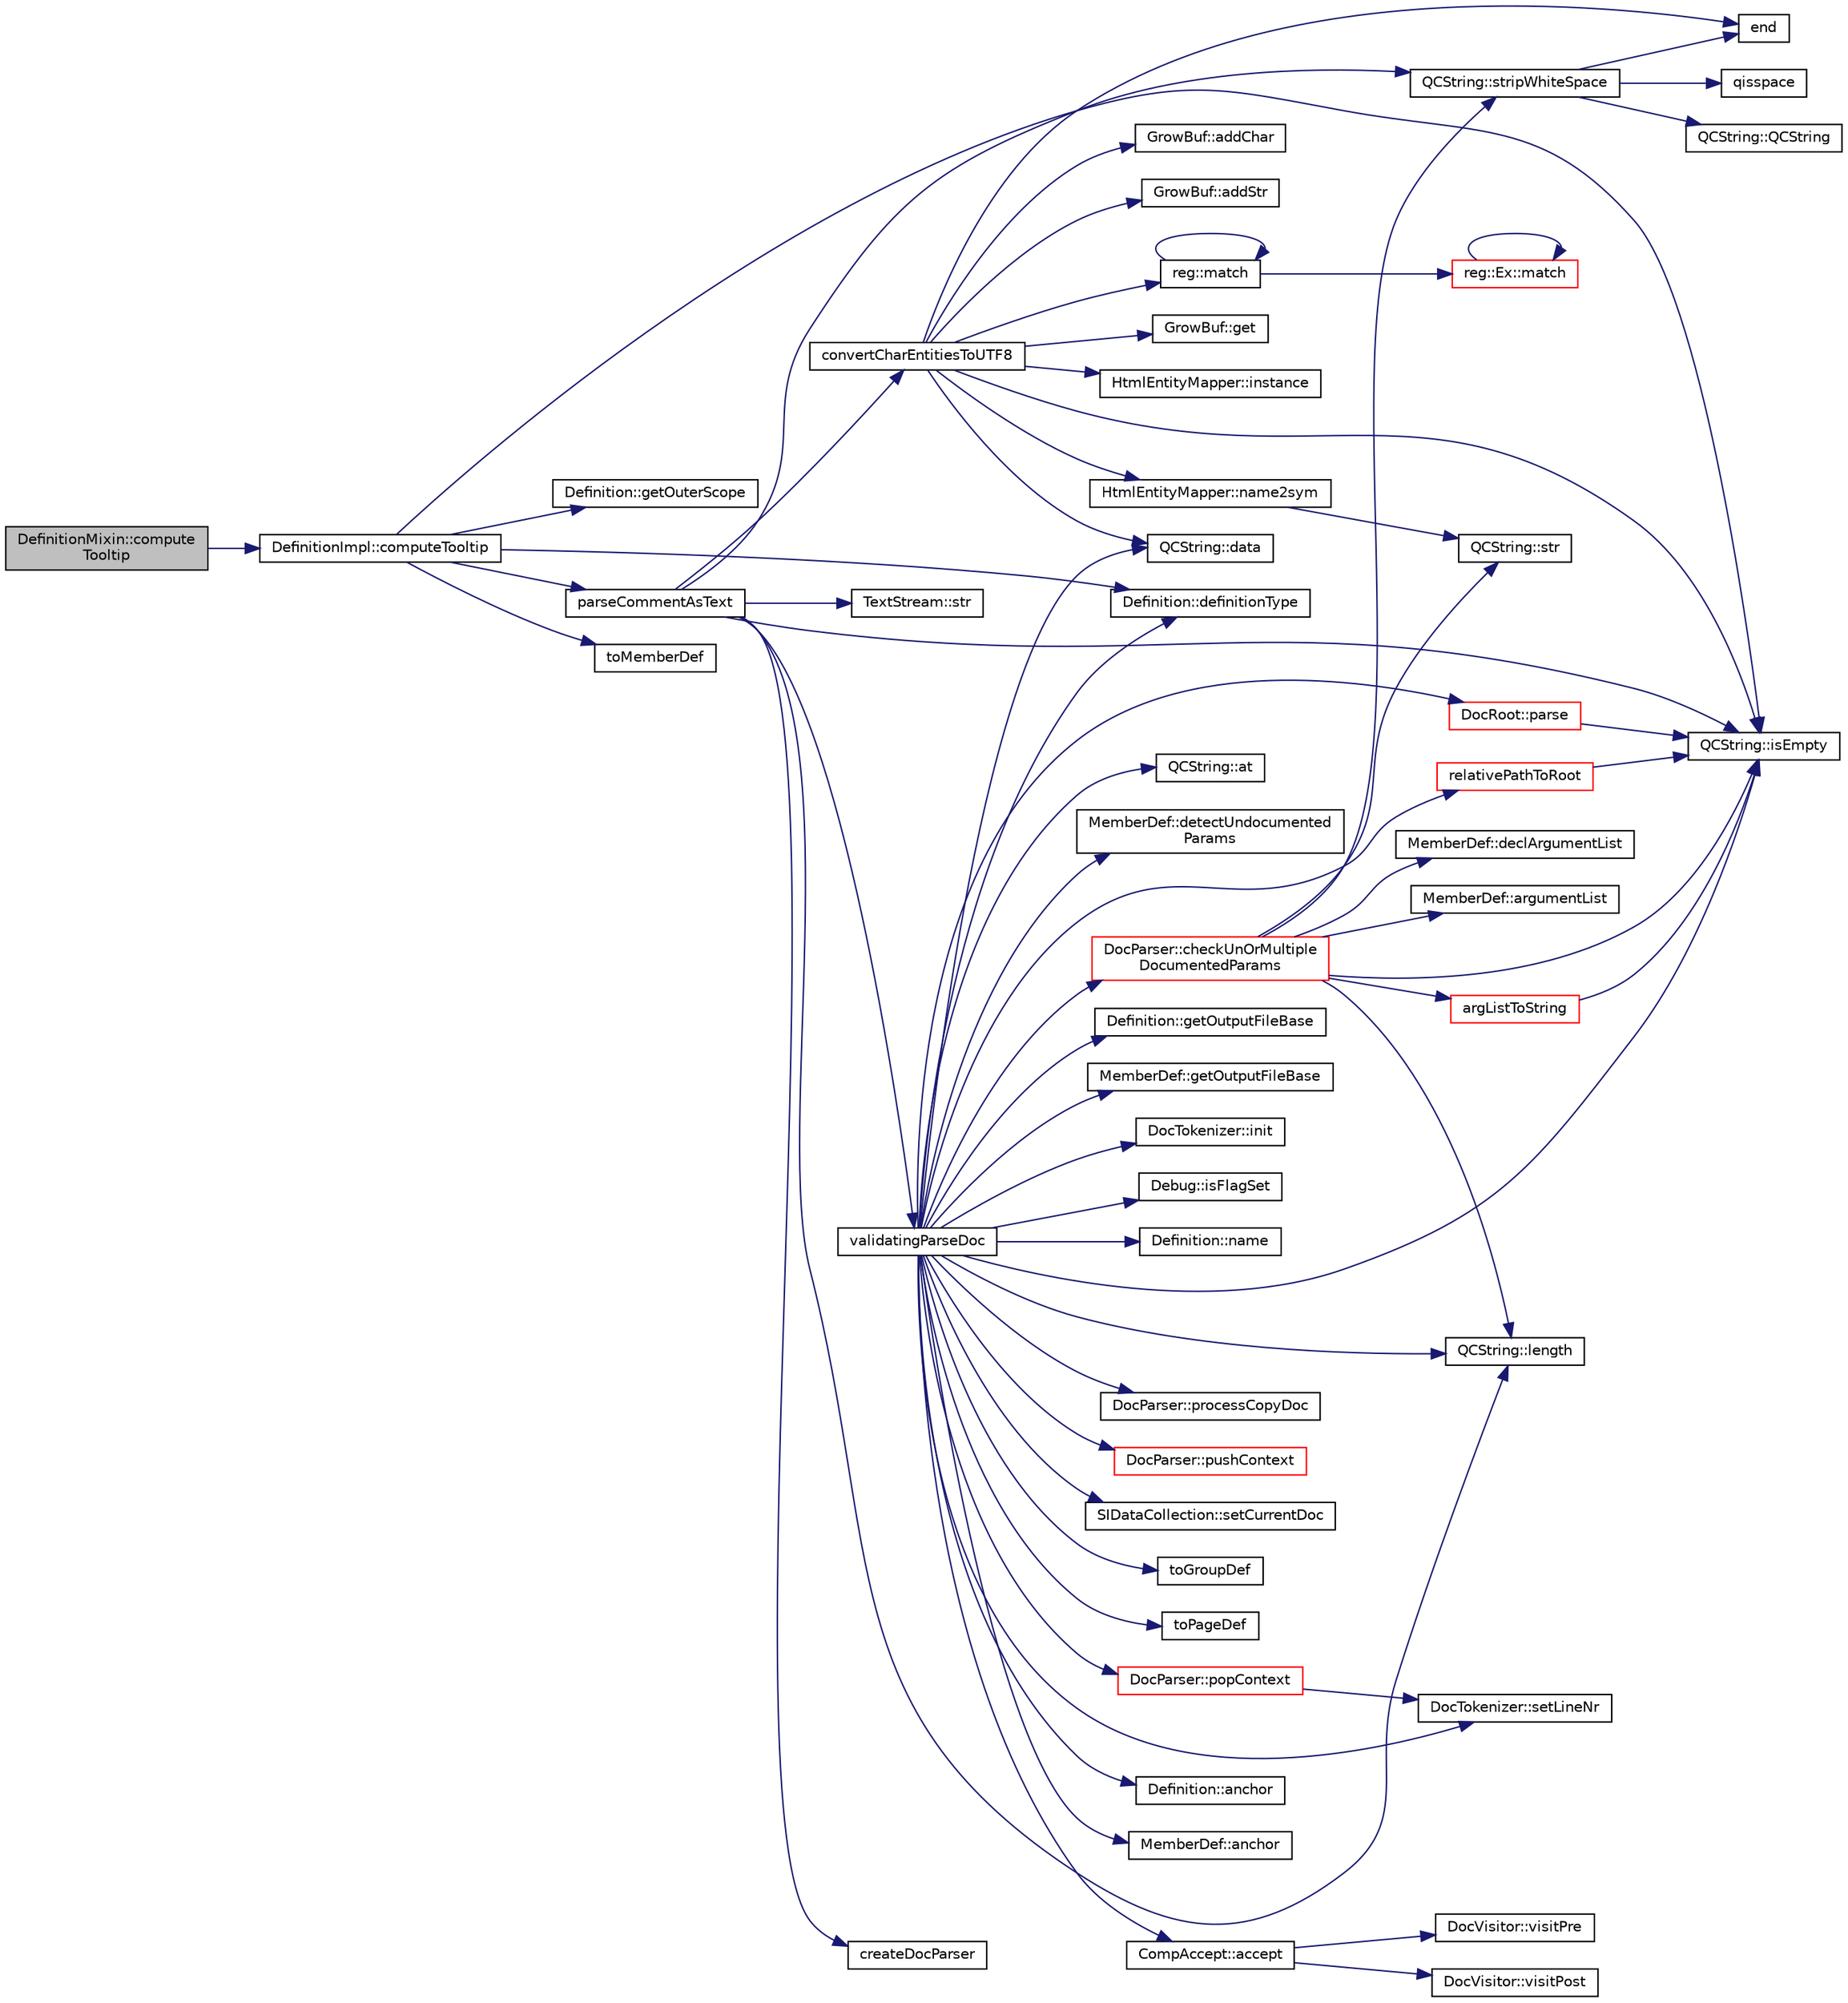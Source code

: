 digraph "DefinitionMixin::computeTooltip"
{
 // LATEX_PDF_SIZE
  edge [fontname="Helvetica",fontsize="10",labelfontname="Helvetica",labelfontsize="10"];
  node [fontname="Helvetica",fontsize="10",shape=record];
  rankdir="LR";
  Node1 [label="DefinitionMixin::compute\lTooltip",height=0.2,width=0.4,color="black", fillcolor="grey75", style="filled", fontcolor="black",tooltip=" "];
  Node1 -> Node2 [color="midnightblue",fontsize="10",style="solid"];
  Node2 [label="DefinitionImpl::computeTooltip",height=0.2,width=0.4,color="black", fillcolor="white", style="filled",URL="$classDefinitionImpl.html#a005a8e61f7c0837d79b6ac28a0e5a73b",tooltip=" "];
  Node2 -> Node3 [color="midnightblue",fontsize="10",style="solid"];
  Node3 [label="Definition::definitionType",height=0.2,width=0.4,color="black", fillcolor="white", style="filled",URL="$classDefinition.html#a526c39074637d4b17a3f67df56d961ff",tooltip=" "];
  Node2 -> Node4 [color="midnightblue",fontsize="10",style="solid"];
  Node4 [label="Definition::getOuterScope",height=0.2,width=0.4,color="black", fillcolor="white", style="filled",URL="$classDefinition.html#acabf5ee4ca8de43bbcc5cd5736f150e5",tooltip=" "];
  Node2 -> Node5 [color="midnightblue",fontsize="10",style="solid"];
  Node5 [label="QCString::isEmpty",height=0.2,width=0.4,color="black", fillcolor="white", style="filled",URL="$classQCString.html#a621c4090d69ad7d05ef8e5234376c3d8",tooltip=" "];
  Node2 -> Node6 [color="midnightblue",fontsize="10",style="solid"];
  Node6 [label="parseCommentAsText",height=0.2,width=0.4,color="black", fillcolor="white", style="filled",URL="$util_8cpp.html#a336a6313626a3a3931e2086fd507bedc",tooltip=" "];
  Node6 -> Node7 [color="midnightblue",fontsize="10",style="solid"];
  Node7 [label="convertCharEntitiesToUTF8",height=0.2,width=0.4,color="black", fillcolor="white", style="filled",URL="$util_8cpp.html#afb36c9b4d9962a775c9113434fedd520",tooltip=" "];
  Node7 -> Node8 [color="midnightblue",fontsize="10",style="solid"];
  Node8 [label="GrowBuf::addChar",height=0.2,width=0.4,color="black", fillcolor="white", style="filled",URL="$classGrowBuf.html#a46b4677f555d2abc718f26e71a59efda",tooltip=" "];
  Node7 -> Node9 [color="midnightblue",fontsize="10",style="solid"];
  Node9 [label="GrowBuf::addStr",height=0.2,width=0.4,color="black", fillcolor="white", style="filled",URL="$classGrowBuf.html#a5e0ff6d9f7a7139725d77a9d669340f3",tooltip=" "];
  Node7 -> Node10 [color="midnightblue",fontsize="10",style="solid"];
  Node10 [label="QCString::data",height=0.2,width=0.4,color="black", fillcolor="white", style="filled",URL="$classQCString.html#ac3aa3ac1a1c36d3305eba22a2eb0d098",tooltip=" "];
  Node7 -> Node11 [color="midnightblue",fontsize="10",style="solid"];
  Node11 [label="end",height=0.2,width=0.4,color="black", fillcolor="white", style="filled",URL="$dir_8cpp.html#abb4720f72b574f81dc4f7aea0e653a64",tooltip=" "];
  Node7 -> Node12 [color="midnightblue",fontsize="10",style="solid"];
  Node12 [label="GrowBuf::get",height=0.2,width=0.4,color="black", fillcolor="white", style="filled",URL="$classGrowBuf.html#a88d6408723b8c1a58187f24da81dfd5e",tooltip=" "];
  Node7 -> Node13 [color="midnightblue",fontsize="10",style="solid"];
  Node13 [label="HtmlEntityMapper::instance",height=0.2,width=0.4,color="black", fillcolor="white", style="filled",URL="$classHtmlEntityMapper.html#ae6ddba77b763691a6e3a1c9021e8d944",tooltip=" "];
  Node7 -> Node5 [color="midnightblue",fontsize="10",style="solid"];
  Node7 -> Node14 [color="midnightblue",fontsize="10",style="solid"];
  Node14 [label="reg::match",height=0.2,width=0.4,color="black", fillcolor="white", style="filled",URL="$namespacereg.html#a1a29dcc7e2ccf462503adc5d496881ae",tooltip=" "];
  Node14 -> Node14 [color="midnightblue",fontsize="10",style="solid"];
  Node14 -> Node15 [color="midnightblue",fontsize="10",style="solid"];
  Node15 [label="reg::Ex::match",height=0.2,width=0.4,color="red", fillcolor="white", style="filled",URL="$classreg_1_1Ex.html#a9fc6293038a87e8995a13c0fdfd11499",tooltip=" "];
  Node15 -> Node15 [color="midnightblue",fontsize="10",style="solid"];
  Node7 -> Node18 [color="midnightblue",fontsize="10",style="solid"];
  Node18 [label="HtmlEntityMapper::name2sym",height=0.2,width=0.4,color="black", fillcolor="white", style="filled",URL="$classHtmlEntityMapper.html#ae5a015b9df7e2e99420e8fe7d4adbd71",tooltip="Give code of the requested HTML entity name."];
  Node18 -> Node19 [color="midnightblue",fontsize="10",style="solid"];
  Node19 [label="QCString::str",height=0.2,width=0.4,color="black", fillcolor="white", style="filled",URL="$classQCString.html#a9824b07232eea418ab3b3e7dc3178eec",tooltip=" "];
  Node6 -> Node20 [color="midnightblue",fontsize="10",style="solid"];
  Node20 [label="createDocParser",height=0.2,width=0.4,color="black", fillcolor="white", style="filled",URL="$docparser_8cpp.html#a00e008a1b49a5878df53ac31ac3e354d",tooltip=" "];
  Node6 -> Node5 [color="midnightblue",fontsize="10",style="solid"];
  Node6 -> Node21 [color="midnightblue",fontsize="10",style="solid"];
  Node21 [label="QCString::length",height=0.2,width=0.4,color="black", fillcolor="white", style="filled",URL="$classQCString.html#ac52596733e9110b778019946d73fb268",tooltip=" "];
  Node6 -> Node22 [color="midnightblue",fontsize="10",style="solid"];
  Node22 [label="TextStream::str",height=0.2,width=0.4,color="black", fillcolor="white", style="filled",URL="$classTextStream.html#aca8457da22d874f4eb30b35ffe87ebd0",tooltip=" "];
  Node6 -> Node23 [color="midnightblue",fontsize="10",style="solid"];
  Node23 [label="QCString::stripWhiteSpace",height=0.2,width=0.4,color="black", fillcolor="white", style="filled",URL="$classQCString.html#a66269a694d9e6961bfd145bb4ca72f42",tooltip="returns a copy of this string with leading and trailing whitespace removed"];
  Node23 -> Node11 [color="midnightblue",fontsize="10",style="solid"];
  Node23 -> Node24 [color="midnightblue",fontsize="10",style="solid"];
  Node24 [label="QCString::QCString",height=0.2,width=0.4,color="black", fillcolor="white", style="filled",URL="$classQCString.html#ad691e1087cc03e14e00d1147ae0ecab7",tooltip=" "];
  Node23 -> Node25 [color="midnightblue",fontsize="10",style="solid"];
  Node25 [label="qisspace",height=0.2,width=0.4,color="black", fillcolor="white", style="filled",URL="$qcstring_8h.html#a77c877f20c7388af72f6a936072b5109",tooltip=" "];
  Node6 -> Node26 [color="midnightblue",fontsize="10",style="solid"];
  Node26 [label="validatingParseDoc",height=0.2,width=0.4,color="black", fillcolor="white", style="filled",URL="$docparser_8cpp.html#aadebaff733b962f5415b0c5d74afbd00",tooltip=" "];
  Node26 -> Node27 [color="midnightblue",fontsize="10",style="solid"];
  Node27 [label="CompAccept::accept",height=0.2,width=0.4,color="black", fillcolor="white", style="filled",URL="$classCompAccept.html#ac799791209a925933d3eb1e544a65acf",tooltip=" "];
  Node27 -> Node28 [color="midnightblue",fontsize="10",style="solid"];
  Node28 [label="DocVisitor::visitPost",height=0.2,width=0.4,color="black", fillcolor="white", style="filled",URL="$classDocVisitor.html#afc37187eb3ca61b7bb0b730636324966",tooltip=" "];
  Node27 -> Node29 [color="midnightblue",fontsize="10",style="solid"];
  Node29 [label="DocVisitor::visitPre",height=0.2,width=0.4,color="black", fillcolor="white", style="filled",URL="$classDocVisitor.html#ad19af23c9a793e7b224df2a9e63f8abb",tooltip=" "];
  Node26 -> Node30 [color="midnightblue",fontsize="10",style="solid"];
  Node30 [label="Definition::anchor",height=0.2,width=0.4,color="black", fillcolor="white", style="filled",URL="$classDefinition.html#a56e91f9b76f41208a22cfb2336871604",tooltip=" "];
  Node26 -> Node31 [color="midnightblue",fontsize="10",style="solid"];
  Node31 [label="MemberDef::anchor",height=0.2,width=0.4,color="black", fillcolor="white", style="filled",URL="$classMemberDef.html#a170c6221384447f7e2e9f5a529efef40",tooltip=" "];
  Node26 -> Node32 [color="midnightblue",fontsize="10",style="solid"];
  Node32 [label="QCString::at",height=0.2,width=0.4,color="black", fillcolor="white", style="filled",URL="$classQCString.html#a4c8be5d062cc14919b53ff0a3c8f9a4f",tooltip=" "];
  Node26 -> Node33 [color="midnightblue",fontsize="10",style="solid"];
  Node33 [label="DocParser::checkUnOrMultiple\lDocumentedParams",height=0.2,width=0.4,color="red", fillcolor="white", style="filled",URL="$classDocParser.html#a9ca6efdbb8e10b7908ad6906f26ff1bd",tooltip=" "];
  Node33 -> Node34 [color="midnightblue",fontsize="10",style="solid"];
  Node34 [label="argListToString",height=0.2,width=0.4,color="red", fillcolor="white", style="filled",URL="$util_8cpp.html#a9d5c2a3aefbda0b0e684f768a380d2db",tooltip=" "];
  Node34 -> Node5 [color="midnightblue",fontsize="10",style="solid"];
  Node33 -> Node49 [color="midnightblue",fontsize="10",style="solid"];
  Node49 [label="MemberDef::argumentList",height=0.2,width=0.4,color="black", fillcolor="white", style="filled",URL="$classMemberDef.html#a515503656a6cffb2d27f60e93c3c780e",tooltip=" "];
  Node33 -> Node50 [color="midnightblue",fontsize="10",style="solid"];
  Node50 [label="MemberDef::declArgumentList",height=0.2,width=0.4,color="black", fillcolor="white", style="filled",URL="$classMemberDef.html#af0d0461390544ad385a962aefd88c313",tooltip=" "];
  Node33 -> Node5 [color="midnightblue",fontsize="10",style="solid"];
  Node33 -> Node21 [color="midnightblue",fontsize="10",style="solid"];
  Node33 -> Node19 [color="midnightblue",fontsize="10",style="solid"];
  Node33 -> Node23 [color="midnightblue",fontsize="10",style="solid"];
  Node26 -> Node10 [color="midnightblue",fontsize="10",style="solid"];
  Node26 -> Node3 [color="midnightblue",fontsize="10",style="solid"];
  Node26 -> Node68 [color="midnightblue",fontsize="10",style="solid"];
  Node68 [label="MemberDef::detectUndocumented\lParams",height=0.2,width=0.4,color="black", fillcolor="white", style="filled",URL="$classMemberDef.html#ae191114ab6407a74711b5dad045a20c9",tooltip=" "];
  Node26 -> Node69 [color="midnightblue",fontsize="10",style="solid"];
  Node69 [label="Definition::getOutputFileBase",height=0.2,width=0.4,color="black", fillcolor="white", style="filled",URL="$classDefinition.html#acabecdc6bfda2015811eed5f3436322d",tooltip=" "];
  Node26 -> Node70 [color="midnightblue",fontsize="10",style="solid"];
  Node70 [label="MemberDef::getOutputFileBase",height=0.2,width=0.4,color="black", fillcolor="white", style="filled",URL="$classMemberDef.html#a1691f8cc2d90978d091a7d7aae11dd8d",tooltip=" "];
  Node26 -> Node71 [color="midnightblue",fontsize="10",style="solid"];
  Node71 [label="DocTokenizer::init",height=0.2,width=0.4,color="black", fillcolor="white", style="filled",URL="$classDocTokenizer.html#af12e04557e3425c3af6534c25b16e583",tooltip=" "];
  Node26 -> Node5 [color="midnightblue",fontsize="10",style="solid"];
  Node26 -> Node72 [color="midnightblue",fontsize="10",style="solid"];
  Node72 [label="Debug::isFlagSet",height=0.2,width=0.4,color="black", fillcolor="white", style="filled",URL="$classDebug.html#a92b0668ebfb43903d82ad112bf6c84e1",tooltip=" "];
  Node26 -> Node21 [color="midnightblue",fontsize="10",style="solid"];
  Node26 -> Node73 [color="midnightblue",fontsize="10",style="solid"];
  Node73 [label="Definition::name",height=0.2,width=0.4,color="black", fillcolor="white", style="filled",URL="$classDefinition.html#a9374fedd7f64fea7e0e164302d1a9e61",tooltip=" "];
  Node26 -> Node74 [color="midnightblue",fontsize="10",style="solid"];
  Node74 [label="DocRoot::parse",height=0.2,width=0.4,color="red", fillcolor="white", style="filled",URL="$classDocRoot.html#a860207dd6bee34648ddbfd55e3ddaff8",tooltip=" "];
  Node74 -> Node5 [color="midnightblue",fontsize="10",style="solid"];
  Node26 -> Node119 [color="midnightblue",fontsize="10",style="solid"];
  Node119 [label="DocParser::popContext",height=0.2,width=0.4,color="red", fillcolor="white", style="filled",URL="$classDocParser.html#aa05ab8dc59dfa50633146bdba08db5f0",tooltip=" "];
  Node119 -> Node123 [color="midnightblue",fontsize="10",style="solid"];
  Node123 [label="DocTokenizer::setLineNr",height=0.2,width=0.4,color="black", fillcolor="white", style="filled",URL="$classDocTokenizer.html#a2ffd450e14852a41762e405e33efed7d",tooltip=" "];
  Node26 -> Node124 [color="midnightblue",fontsize="10",style="solid"];
  Node124 [label="DocParser::processCopyDoc",height=0.2,width=0.4,color="black", fillcolor="white", style="filled",URL="$classDocParser.html#a0926310306bc7a703878d9dec9c73160",tooltip=" "];
  Node26 -> Node125 [color="midnightblue",fontsize="10",style="solid"];
  Node125 [label="DocParser::pushContext",height=0.2,width=0.4,color="red", fillcolor="white", style="filled",URL="$classDocParser.html#af278dab51b58124b32a625d709a29d97",tooltip=" "];
  Node26 -> Node127 [color="midnightblue",fontsize="10",style="solid"];
  Node127 [label="relativePathToRoot",height=0.2,width=0.4,color="red", fillcolor="white", style="filled",URL="$util_8cpp.html#a6cc78f4946029df8c7135fbf36e625e4",tooltip=" "];
  Node127 -> Node5 [color="midnightblue",fontsize="10",style="solid"];
  Node26 -> Node128 [color="midnightblue",fontsize="10",style="solid"];
  Node128 [label="SIDataCollection::setCurrentDoc",height=0.2,width=0.4,color="black", fillcolor="white", style="filled",URL="$classSIDataCollection.html#a25d837c3ddad78acf6da7fd7c84e6155",tooltip=" "];
  Node26 -> Node123 [color="midnightblue",fontsize="10",style="solid"];
  Node26 -> Node111 [color="midnightblue",fontsize="10",style="solid"];
  Node111 [label="toGroupDef",height=0.2,width=0.4,color="black", fillcolor="white", style="filled",URL="$groupdef_8cpp.html#a81b6ac5e79beed572376b9aebfa96da5",tooltip=" "];
  Node26 -> Node129 [color="midnightblue",fontsize="10",style="solid"];
  Node129 [label="toPageDef",height=0.2,width=0.4,color="black", fillcolor="white", style="filled",URL="$pagedef_8cpp.html#a7697e578ee832ee5d8e992bf6dc93617",tooltip=" "];
  Node2 -> Node130 [color="midnightblue",fontsize="10",style="solid"];
  Node130 [label="toMemberDef",height=0.2,width=0.4,color="black", fillcolor="white", style="filled",URL="$memberdef_8cpp.html#af5b90e1ee6115fc2c7c6ce672c3dd157",tooltip=" "];
}
